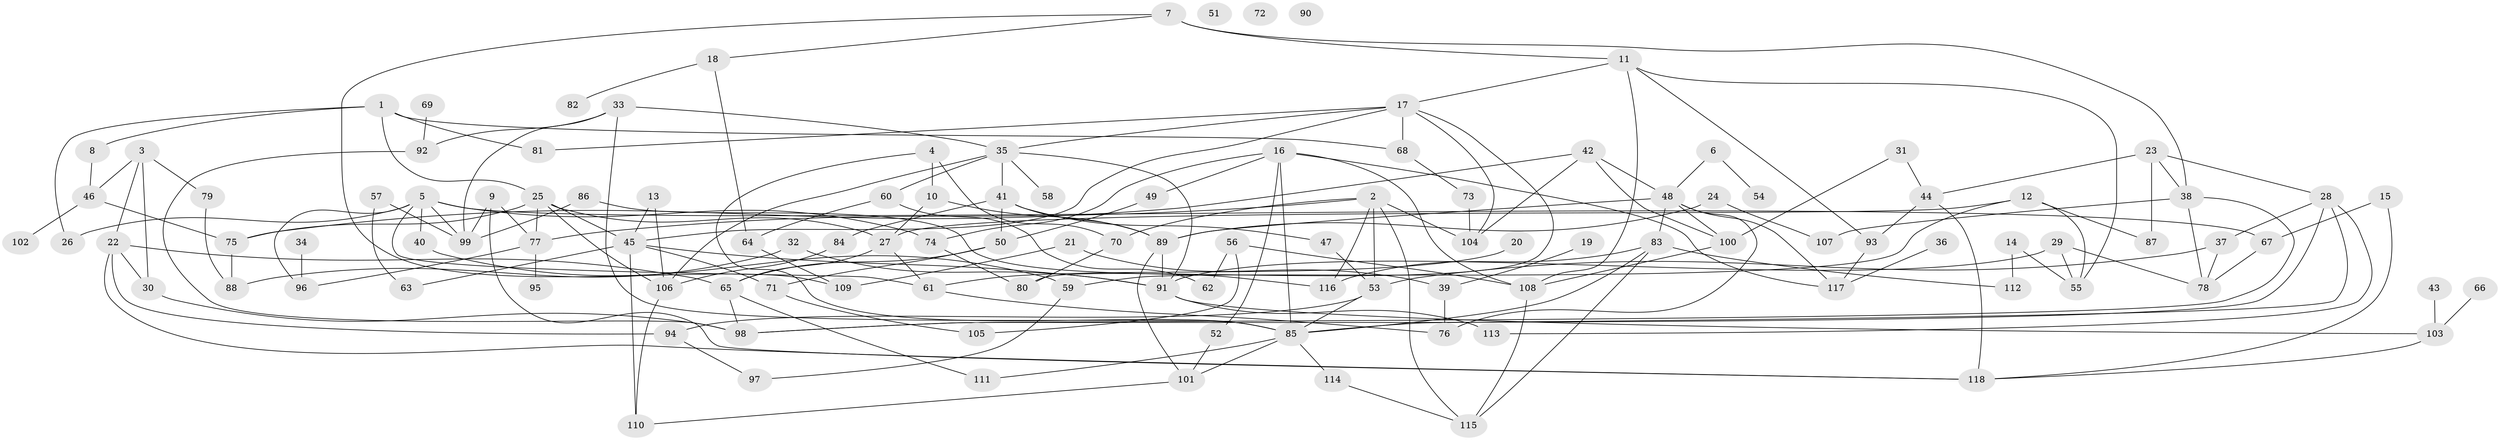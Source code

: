 // coarse degree distribution, {5: 0.10256410256410256, 8: 0.0641025641025641, 3: 0.1794871794871795, 4: 0.11538461538461539, 7: 0.10256410256410256, 2: 0.20512820512820512, 6: 0.05128205128205128, 1: 0.11538461538461539, 11: 0.01282051282051282, 0: 0.038461538461538464, 12: 0.01282051282051282}
// Generated by graph-tools (version 1.1) at 2025/41/03/06/25 10:41:24]
// undirected, 118 vertices, 192 edges
graph export_dot {
graph [start="1"]
  node [color=gray90,style=filled];
  1;
  2;
  3;
  4;
  5;
  6;
  7;
  8;
  9;
  10;
  11;
  12;
  13;
  14;
  15;
  16;
  17;
  18;
  19;
  20;
  21;
  22;
  23;
  24;
  25;
  26;
  27;
  28;
  29;
  30;
  31;
  32;
  33;
  34;
  35;
  36;
  37;
  38;
  39;
  40;
  41;
  42;
  43;
  44;
  45;
  46;
  47;
  48;
  49;
  50;
  51;
  52;
  53;
  54;
  55;
  56;
  57;
  58;
  59;
  60;
  61;
  62;
  63;
  64;
  65;
  66;
  67;
  68;
  69;
  70;
  71;
  72;
  73;
  74;
  75;
  76;
  77;
  78;
  79;
  80;
  81;
  82;
  83;
  84;
  85;
  86;
  87;
  88;
  89;
  90;
  91;
  92;
  93;
  94;
  95;
  96;
  97;
  98;
  99;
  100;
  101;
  102;
  103;
  104;
  105;
  106;
  107;
  108;
  109;
  110;
  111;
  112;
  113;
  114;
  115;
  116;
  117;
  118;
  1 -- 8;
  1 -- 25;
  1 -- 26;
  1 -- 68;
  1 -- 81;
  2 -- 53;
  2 -- 70;
  2 -- 77;
  2 -- 104;
  2 -- 115;
  2 -- 116;
  3 -- 22;
  3 -- 30;
  3 -- 46;
  3 -- 79;
  4 -- 10;
  4 -- 70;
  4 -- 85;
  5 -- 26;
  5 -- 40;
  5 -- 61;
  5 -- 67;
  5 -- 74;
  5 -- 96;
  5 -- 99;
  6 -- 48;
  6 -- 54;
  7 -- 11;
  7 -- 18;
  7 -- 38;
  7 -- 109;
  8 -- 46;
  9 -- 77;
  9 -- 99;
  9 -- 118;
  10 -- 27;
  10 -- 89;
  11 -- 17;
  11 -- 55;
  11 -- 93;
  11 -- 108;
  12 -- 27;
  12 -- 55;
  12 -- 59;
  12 -- 87;
  13 -- 45;
  13 -- 106;
  14 -- 55;
  14 -- 112;
  15 -- 67;
  15 -- 118;
  16 -- 49;
  16 -- 52;
  16 -- 74;
  16 -- 85;
  16 -- 108;
  16 -- 117;
  17 -- 35;
  17 -- 45;
  17 -- 68;
  17 -- 80;
  17 -- 81;
  17 -- 104;
  18 -- 64;
  18 -- 82;
  19 -- 39;
  20 -- 61;
  21 -- 39;
  21 -- 109;
  22 -- 30;
  22 -- 65;
  22 -- 94;
  22 -- 118;
  23 -- 28;
  23 -- 38;
  23 -- 44;
  23 -- 87;
  24 -- 89;
  24 -- 107;
  25 -- 27;
  25 -- 45;
  25 -- 75;
  25 -- 77;
  25 -- 106;
  27 -- 61;
  27 -- 65;
  28 -- 37;
  28 -- 85;
  28 -- 98;
  28 -- 113;
  29 -- 55;
  29 -- 78;
  29 -- 91;
  30 -- 98;
  31 -- 44;
  31 -- 100;
  32 -- 88;
  32 -- 91;
  33 -- 35;
  33 -- 85;
  33 -- 92;
  33 -- 99;
  34 -- 96;
  35 -- 41;
  35 -- 58;
  35 -- 60;
  35 -- 91;
  35 -- 106;
  36 -- 117;
  37 -- 53;
  37 -- 78;
  38 -- 78;
  38 -- 98;
  38 -- 107;
  39 -- 76;
  40 -- 59;
  41 -- 47;
  41 -- 50;
  41 -- 84;
  41 -- 89;
  42 -- 48;
  42 -- 75;
  42 -- 100;
  42 -- 104;
  43 -- 103;
  44 -- 93;
  44 -- 118;
  45 -- 63;
  45 -- 71;
  45 -- 91;
  45 -- 110;
  46 -- 75;
  46 -- 102;
  47 -- 53;
  48 -- 76;
  48 -- 83;
  48 -- 89;
  48 -- 100;
  48 -- 117;
  49 -- 50;
  50 -- 65;
  50 -- 71;
  52 -- 101;
  53 -- 85;
  53 -- 94;
  56 -- 62;
  56 -- 105;
  56 -- 108;
  57 -- 63;
  57 -- 99;
  59 -- 97;
  60 -- 62;
  60 -- 64;
  61 -- 76;
  64 -- 109;
  65 -- 98;
  65 -- 111;
  66 -- 103;
  67 -- 78;
  68 -- 73;
  69 -- 92;
  70 -- 80;
  71 -- 105;
  73 -- 104;
  74 -- 80;
  75 -- 88;
  77 -- 95;
  77 -- 96;
  79 -- 88;
  83 -- 85;
  83 -- 112;
  83 -- 115;
  83 -- 116;
  84 -- 106;
  85 -- 101;
  85 -- 111;
  85 -- 114;
  86 -- 99;
  86 -- 116;
  89 -- 91;
  89 -- 101;
  91 -- 103;
  91 -- 113;
  92 -- 98;
  93 -- 117;
  94 -- 97;
  100 -- 108;
  101 -- 110;
  103 -- 118;
  106 -- 110;
  108 -- 115;
  114 -- 115;
}

